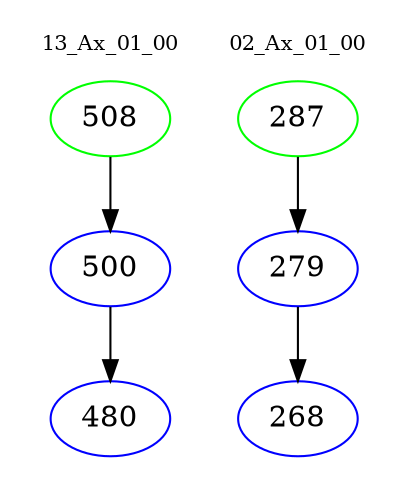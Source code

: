 digraph{
subgraph cluster_0 {
color = white
label = "13_Ax_01_00";
fontsize=10;
T0_508 [label="508", color="green"]
T0_508 -> T0_500 [color="black"]
T0_500 [label="500", color="blue"]
T0_500 -> T0_480 [color="black"]
T0_480 [label="480", color="blue"]
}
subgraph cluster_1 {
color = white
label = "02_Ax_01_00";
fontsize=10;
T1_287 [label="287", color="green"]
T1_287 -> T1_279 [color="black"]
T1_279 [label="279", color="blue"]
T1_279 -> T1_268 [color="black"]
T1_268 [label="268", color="blue"]
}
}
